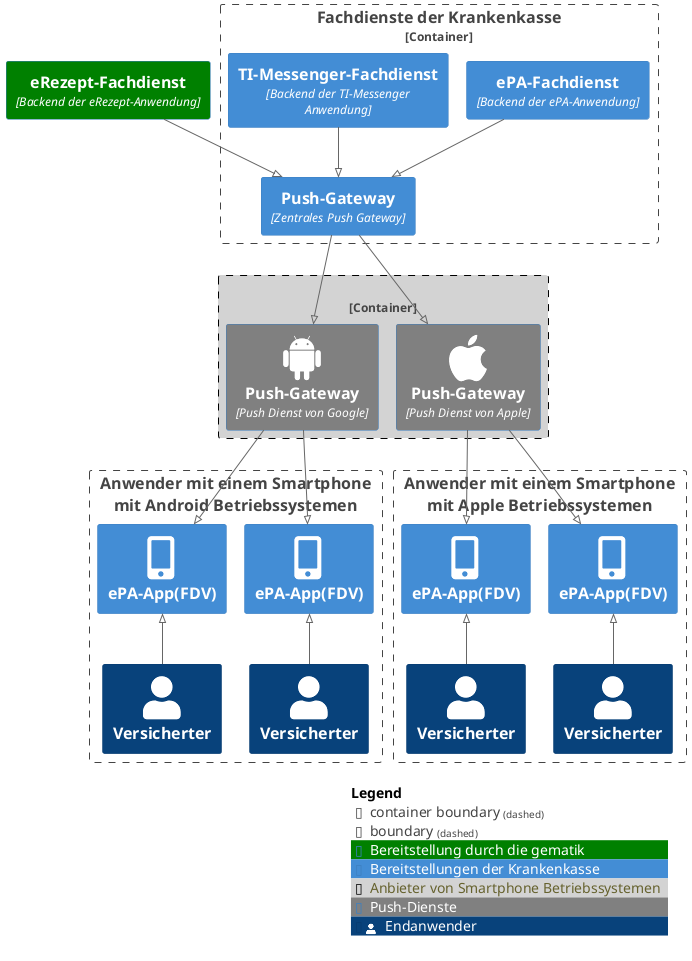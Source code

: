 @startuml
!pragma layout smetana

!include <C4/C4_Container>
!include <tupadr3/font-awesome-5/user>
!include <tupadr3/font-awesome-5/mobile_alt>
!include <tupadr3/devicons2/android>
!include <tupadr3/devicons2/apple_original>

AddContainerTag(er, #Green, $legendText="Bereitstellung durch die gematik")
Container_Ext(erezept, "eRezept-Fachdienst", "Backend der eRezept-Anwendung", $tags=er)

AddContainerTag(kk, $legendText="Bereitstellungen der Krankenkasse")
Container_Boundary(kv, "Fachdienste der Krankenkasse") {
    Container(push, "Push-Gateway", "Zentrales Push Gateway", $tags=kk)
    Container(epa, "ePA-Fachdienst", "Backend der ePA-Anwendung", $tags=kk)  
    Container(tim, "TI-Messenger-Fachdienst", "Backend der TI-Messenger Anwendung", $tags=kk)
}

Rel(epa, push, "")
Rel(erezept, push, "")
Rel(tim, push, "")

AddBoundaryTag(push, #LightGray, $legendText=Anbieter von Smartphone Betriebssystemen, $borderColor=#Black)
AddContainerTag(pd, #Gray, $legendText=Push-Dienste)
Container_Boundary(pp, "", $tags=push) {
    Container(fcm, "Push-Gateway", "Push Dienst von Google", $tags=pd, $sprite=android)
    Container(apn, "Push-Gateway", "Push Dienst von Apple", $tags=pd, $sprite=apple_original)
} 
Rel(push, fcm, "")
Rel(push, apn, "")

AddPersonTag(Endanwender, $legendText=Endanwender)
Boundary(ug1, "Anwender mit einem Smartphone\n mit Android Betriebssystemen") {
    Container(s1, "ePA-App(FDV)", "", $sprite=mobile_alt, $tags=kk)
    Container(s2, "ePA-App(FDV)", "", $sprite=mobile_alt, $tags=kk)
    Person(u1, "Versicherter", $tags=Endanwender)
    Person(u2, "Versicherter", $tags=Endanwender)
    Rel_U(u1, s1, "")
    Rel_U(u2, s2, "")
}
Rel(fcm, s1, "")
Rel(fcm, s2, "")


Boundary(ug2, "Anwender mit einem Smartphone\n mit Apple Betriebssystemen") {
    Container(s3, "ePA-App(FDV)", "", $sprite=mobile_alt, $tags=kk)
    Container(s4, "ePA-App(FDV)", "", $sprite=mobile_alt, $tags=kk)
    Person(u3, "Versicherter", $tags=Endanwender)
    Person(u4, "Versicherter", $tags=Endanwender)
    Rel_U(u3, s3, "")
    Rel_U(u4, s4, "")
}
Rel(apn, s3, "")
Rel(apn, s4, "")


SHOW_LEGEND()
@enduml